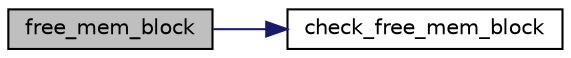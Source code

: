 digraph "free_mem_block"
{
 // LATEX_PDF_SIZE
  edge [fontname="Helvetica",fontsize="10",labelfontname="Helvetica",labelfontsize="10"];
  node [fontname="Helvetica",fontsize="10",shape=record];
  rankdir="LR";
  Node1 [label="free_mem_block",height=0.2,width=0.4,color="black", fillcolor="grey75", style="filled", fontcolor="black",tooltip=" "];
  Node1 -> Node2 [color="midnightblue",fontsize="10",style="solid",fontname="Helvetica"];
  Node2 [label="check_free_mem_block",height=0.2,width=0.4,color="black", fillcolor="white", style="filled",URL="$mem__mngt_8c.html#afa9e2504f8b6cfebbbb55928d607cfbf",tooltip=" "];
}
